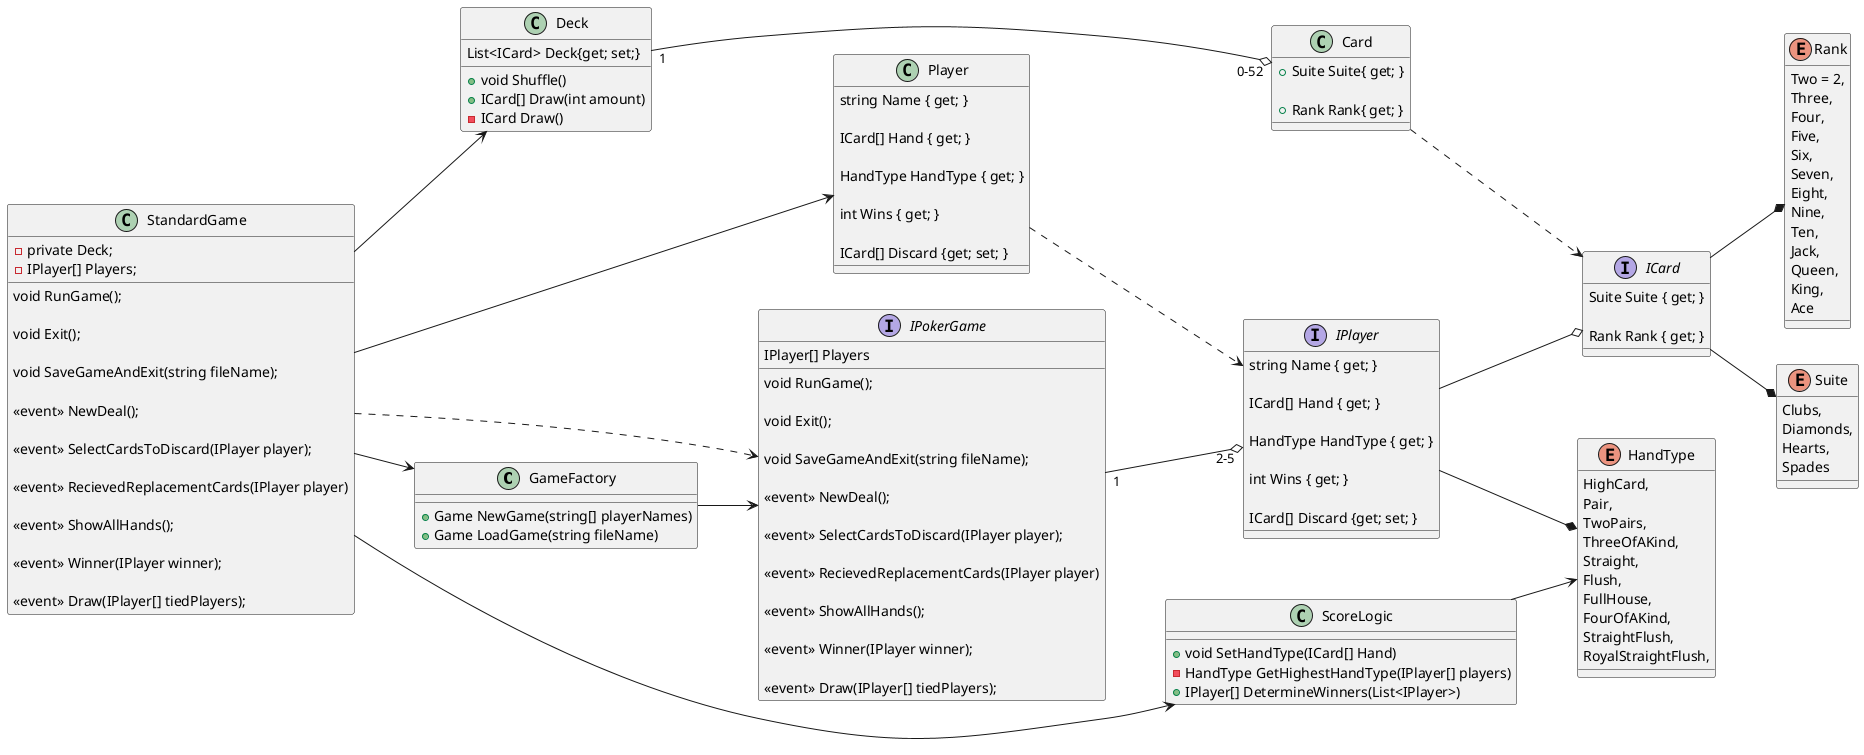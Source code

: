 @startuml Design
left to right direction
class GameFactory
{
    +Game NewGame(string[] playerNames)
    +Game LoadGame(string fileName)
}
GameFactory ==> IPokerGame
interface IPokerGame
{
    IPlayer[] Players
    void RunGame();

    void Exit();

    void SaveGameAndExit(string fileName);

    <<event>> NewDeal();

    <<event>> SelectCardsToDiscard(IPlayer player);

    <<event>> RecievedReplacementCards(IPlayer player)

    <<event>> ShowAllHands();

    <<event>> Winner(IPlayer winner);

    <<event>> Draw(IPlayer[] tiedPlayers);
}
class StandardGame
{
    -private Deck;
    -IPlayer[] Players;
    void RunGame();

    void Exit();

    void SaveGameAndExit(string fileName);

    <<event>> NewDeal();

    <<event>> SelectCardsToDiscard(IPlayer player);

    <<event>> RecievedReplacementCards(IPlayer player)

    <<event>> ShowAllHands();

    <<event>> Winner(IPlayer winner);

    <<event>> Draw(IPlayer[] tiedPlayers);
}
StandardGame --> Player
StandardGame --> Deck
StandardGame ..> IPokerGame
StandardGame --> GameFactory
StandardGame --> ScoreLogic
class ScoreLogic{
    +void SetHandType(ICard[] Hand)
    -HandType GetHighestHandType(IPlayer[] players)
    +IPlayer[] DetermineWinners(List<IPlayer>)
}
ScoreLogic --> HandType
IPokerGame "1" ==o "2-5"IPlayer
interface IPlayer{
    string Name { get; }

    ICard[] Hand { get; }

    HandType HandType { get; }

    int Wins { get; }

    ICard[] Discard {get; set; }
}
class Player{
    string Name { get; }

    ICard[] Hand { get; }

    HandType HandType { get; }

    int Wins { get; }

    ICard[] Discard {get; set; }
}
Player ..> IPlayer
IPlayer ==* HandType
enum HandType
{
    HighCard,
    Pair,
    TwoPairs,
    ThreeOfAKind,
    Straight,
    Flush,
    FullHouse,
    FourOfAKind,
    StraightFlush,
    RoyalStraightFlush,
}
IPlayer ==o ICard
Card ..> ICard
Deck "1" --o "0-52" Card
class Deck{
    +void Shuffle()
    +ICard[] Draw(int amount)
    -ICard Draw()
    List<ICard> Deck{get; set;}
}
interface ICard
{
    Suite Suite { get; }

    Rank Rank { get; }
}
class Card
{
    +Suite Suite{ get; }

    +Rank Rank{ get; }
}
ICard ==* Rank
ICard ==* Suite
enum Rank{
    Two = 2,
    Three,
    Four,
    Five,
    Six,
    Seven,
    Eight,
    Nine,
    Ten,
    Jack,
    Queen,
    King,
    Ace
}
enum Suite{
    Clubs,
    Diamonds,
    Hearts,
    Spades
}


@enduml